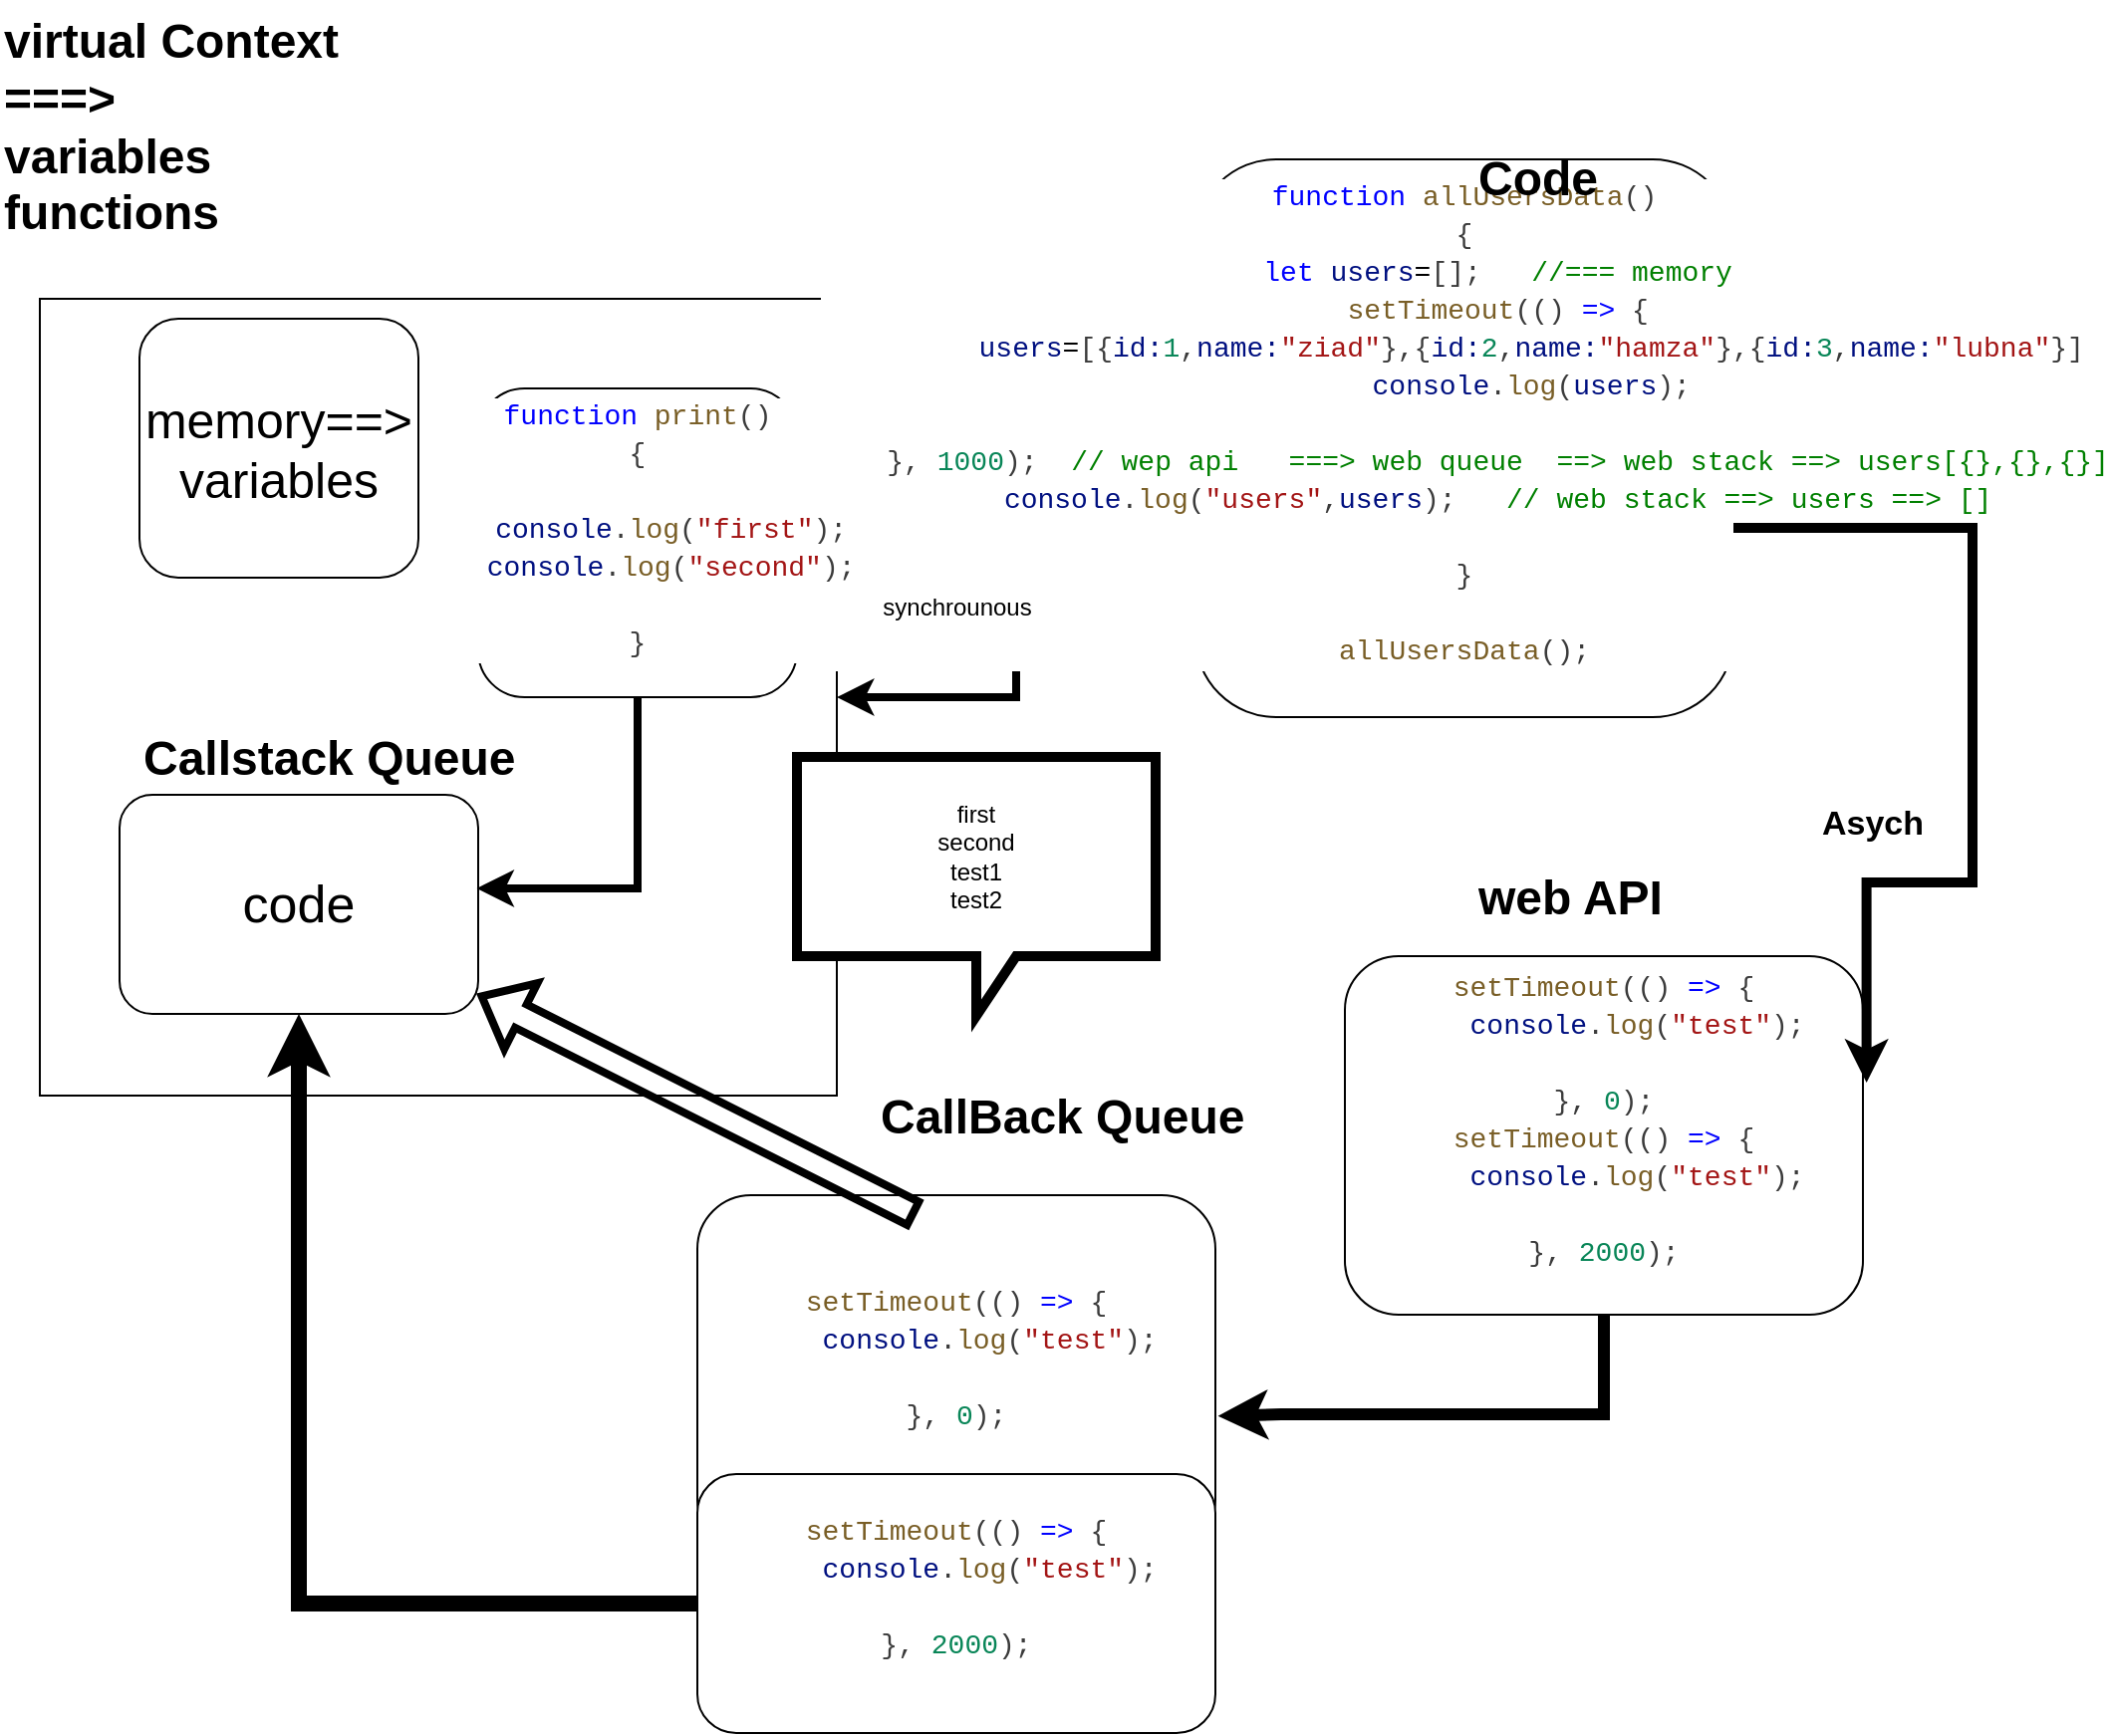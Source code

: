<mxfile version="26.2.5">
  <diagram name="Page-1" id="Mrzf-E5eBwfBXjPNNn38">
    <mxGraphModel dx="1044" dy="3835" grid="1" gridSize="10" guides="1" tooltips="1" connect="1" arrows="1" fold="1" page="1" pageScale="1" pageWidth="2339" pageHeight="3300" math="0" shadow="0">
      <root>
        <mxCell id="0" />
        <mxCell id="1" parent="0" />
        <mxCell id="CgwD0y47E_K2ddnWTR-N-1" value="" style="whiteSpace=wrap;html=1;aspect=fixed;" vertex="1" parent="1">
          <mxGeometry x="70" y="70" width="400" height="400" as="geometry" />
        </mxCell>
        <mxCell id="CgwD0y47E_K2ddnWTR-N-15" style="edgeStyle=orthogonalEdgeStyle;rounded=0;orthogonalLoop=1;jettySize=auto;html=1;strokeWidth=4;" edge="1" parent="1" source="CgwD0y47E_K2ddnWTR-N-2" target="CgwD0y47E_K2ddnWTR-N-1">
          <mxGeometry relative="1" as="geometry" />
        </mxCell>
        <mxCell id="CgwD0y47E_K2ddnWTR-N-2" value="&#xa;&lt;div style=&quot;color: #3b3b3b;background-color: #ffffff;font-family: Consolas, &#39;Courier New&#39;, monospace;font-weight: normal;font-size: 14px;line-height: 19px;white-space: pre;&quot;&gt;&lt;div&gt;&lt;span style=&quot;color: #0000ff;&quot;&gt;function&lt;/span&gt;&lt;span style=&quot;color: #3b3b3b;&quot;&gt; &lt;/span&gt;&lt;span style=&quot;color: #795e26;&quot;&gt;allUsersData&lt;/span&gt;&lt;span style=&quot;color: #3b3b3b;&quot;&gt;()&lt;/span&gt;&lt;/div&gt;&lt;div&gt;&lt;span style=&quot;color: #3b3b3b;&quot;&gt;{&lt;/span&gt;&lt;/div&gt;&lt;div&gt;&lt;span style=&quot;color: #3b3b3b;&quot;&gt;&amp;nbsp; &amp;nbsp; &lt;/span&gt;&lt;span style=&quot;color: #0000ff;&quot;&gt;let&lt;/span&gt;&lt;span style=&quot;color: #3b3b3b;&quot;&gt; &lt;/span&gt;&lt;span style=&quot;color: #001080;&quot;&gt;users&lt;/span&gt;&lt;span style=&quot;color: #000000;&quot;&gt;=&lt;/span&gt;&lt;span style=&quot;color: #3b3b3b;&quot;&gt;[]; &amp;nbsp; &lt;/span&gt;&lt;span style=&quot;color: #008000;&quot;&gt;//=== memory&lt;/span&gt;&lt;/div&gt;&lt;div&gt;&lt;span style=&quot;color: #3b3b3b;&quot;&gt;&amp;nbsp; &amp;nbsp; &lt;/span&gt;&lt;span style=&quot;color: #795e26;&quot;&gt;setTimeout&lt;/span&gt;&lt;span style=&quot;color: #3b3b3b;&quot;&gt;(() &lt;/span&gt;&lt;span style=&quot;color: #0000ff;&quot;&gt;=&amp;gt;&lt;/span&gt;&lt;span style=&quot;color: #3b3b3b;&quot;&gt; {&lt;/span&gt;&lt;/div&gt;&lt;div&gt;&lt;span style=&quot;color: #3b3b3b;&quot;&gt;&amp;nbsp; &amp;nbsp; &amp;nbsp; &amp;nbsp; &lt;/span&gt;&lt;span style=&quot;color: #001080;&quot;&gt;users&lt;/span&gt;&lt;span style=&quot;color: #000000;&quot;&gt;=&lt;/span&gt;&lt;span style=&quot;color: #3b3b3b;&quot;&gt;[{&lt;/span&gt;&lt;span style=&quot;color: #001080;&quot;&gt;id&lt;/span&gt;&lt;span style=&quot;color: #001080;&quot;&gt;:&lt;/span&gt;&lt;span style=&quot;color: #098658;&quot;&gt;1&lt;/span&gt;&lt;span style=&quot;color: #3b3b3b;&quot;&gt;,&lt;/span&gt;&lt;span style=&quot;color: #001080;&quot;&gt;name&lt;/span&gt;&lt;span style=&quot;color: #001080;&quot;&gt;:&lt;/span&gt;&lt;span style=&quot;color: #a31515;&quot;&gt;&quot;ziad&quot;&lt;/span&gt;&lt;span style=&quot;color: #3b3b3b;&quot;&gt;},{&lt;/span&gt;&lt;span style=&quot;color: #001080;&quot;&gt;id&lt;/span&gt;&lt;span style=&quot;color: #001080;&quot;&gt;:&lt;/span&gt;&lt;span style=&quot;color: #098658;&quot;&gt;2&lt;/span&gt;&lt;span style=&quot;color: #3b3b3b;&quot;&gt;,&lt;/span&gt;&lt;span style=&quot;color: #001080;&quot;&gt;name&lt;/span&gt;&lt;span style=&quot;color: #001080;&quot;&gt;:&lt;/span&gt;&lt;span style=&quot;color: #a31515;&quot;&gt;&quot;hamza&quot;&lt;/span&gt;&lt;span style=&quot;color: #3b3b3b;&quot;&gt;},{&lt;/span&gt;&lt;span style=&quot;color: #001080;&quot;&gt;id&lt;/span&gt;&lt;span style=&quot;color: #001080;&quot;&gt;:&lt;/span&gt;&lt;span style=&quot;color: #098658;&quot;&gt;3&lt;/span&gt;&lt;span style=&quot;color: #3b3b3b;&quot;&gt;,&lt;/span&gt;&lt;span style=&quot;color: #001080;&quot;&gt;name&lt;/span&gt;&lt;span style=&quot;color: #001080;&quot;&gt;:&lt;/span&gt;&lt;span style=&quot;color: #a31515;&quot;&gt;&quot;lubna&quot;&lt;/span&gt;&lt;span style=&quot;color: #3b3b3b;&quot;&gt;}]&lt;/span&gt;&lt;/div&gt;&lt;div&gt;&lt;span style=&quot;color: #3b3b3b;&quot;&gt;&amp;nbsp; &amp;nbsp; &amp;nbsp; &amp;nbsp; &lt;/span&gt;&lt;span style=&quot;color: #001080;&quot;&gt;console&lt;/span&gt;&lt;span style=&quot;color: #3b3b3b;&quot;&gt;.&lt;/span&gt;&lt;span style=&quot;color: #795e26;&quot;&gt;log&lt;/span&gt;&lt;span style=&quot;color: #3b3b3b;&quot;&gt;(&lt;/span&gt;&lt;span style=&quot;color: #001080;&quot;&gt;users&lt;/span&gt;&lt;span style=&quot;color: #3b3b3b;&quot;&gt;);&lt;/span&gt;&lt;/div&gt;&lt;div&gt;&lt;span style=&quot;color: #3b3b3b;&quot;&gt;&amp;nbsp; &amp;nbsp; &amp;nbsp; &amp;nbsp; &lt;/span&gt;&lt;/div&gt;&lt;div&gt;&lt;span style=&quot;color: #3b3b3b;&quot;&gt;&amp;nbsp; &amp;nbsp; }, &lt;/span&gt;&lt;span style=&quot;color: #098658;&quot;&gt;1000&lt;/span&gt;&lt;span style=&quot;color: #3b3b3b;&quot;&gt;); &amp;nbsp;&lt;/span&gt;&lt;span style=&quot;color: #008000;&quot;&gt;// wep api &amp;nbsp; ===&amp;gt; web queue &amp;nbsp;==&amp;gt; web stack ==&amp;gt; users[{},{},{}]&lt;/span&gt;&lt;/div&gt;&lt;div&gt;&lt;span style=&quot;color: #3b3b3b;&quot;&gt;&amp;nbsp; &amp;nbsp; &lt;/span&gt;&lt;span style=&quot;color: #001080;&quot;&gt;console&lt;/span&gt;&lt;span style=&quot;color: #3b3b3b;&quot;&gt;.&lt;/span&gt;&lt;span style=&quot;color: #795e26;&quot;&gt;log&lt;/span&gt;&lt;span style=&quot;color: #3b3b3b;&quot;&gt;(&lt;/span&gt;&lt;span style=&quot;color: #a31515;&quot;&gt;&quot;users&quot;&lt;/span&gt;&lt;span style=&quot;color: #3b3b3b;&quot;&gt;,&lt;/span&gt;&lt;span style=&quot;color: #001080;&quot;&gt;users&lt;/span&gt;&lt;span style=&quot;color: #3b3b3b;&quot;&gt;); &amp;nbsp; &lt;/span&gt;&lt;span style=&quot;color: #008000;&quot;&gt;// web stack ==&amp;gt; users ==&amp;gt; []&lt;/span&gt;&lt;/div&gt;&lt;div&gt;&lt;span style=&quot;color: #3b3b3b;&quot;&gt;&amp;nbsp; &amp;nbsp; &lt;/span&gt;&lt;/div&gt;&lt;div&gt;&lt;span style=&quot;color: #3b3b3b;&quot;&gt;}&lt;/span&gt;&lt;/div&gt;&lt;br&gt;&lt;div&gt;&lt;span style=&quot;color: #795e26;&quot;&gt;allUsersData&lt;/span&gt;&lt;span style=&quot;color: #3b3b3b;&quot;&gt;();&lt;/span&gt;&lt;/div&gt;&lt;/div&gt;&#xa;&#xa;" style="rounded=1;whiteSpace=wrap;html=1;" vertex="1" parent="1">
          <mxGeometry x="650" width="270" height="280" as="geometry" />
        </mxCell>
        <mxCell id="CgwD0y47E_K2ddnWTR-N-3" value="&lt;h1 style=&quot;margin-top: 0px;&quot;&gt;virtual Context&lt;br&gt;===&amp;gt;&lt;br&gt;variables&lt;br&gt;functions&lt;/h1&gt;" style="text;html=1;whiteSpace=wrap;overflow=hidden;rounded=0;" vertex="1" parent="1">
          <mxGeometry x="50" y="-80" width="530" height="140" as="geometry" />
        </mxCell>
        <mxCell id="CgwD0y47E_K2ddnWTR-N-4" value="&lt;h1 style=&quot;margin-top: 0px;&quot;&gt;Code&lt;/h1&gt;" style="text;html=1;whiteSpace=wrap;overflow=hidden;rounded=0;" vertex="1" parent="1">
          <mxGeometry x="790" y="-11" width="150" height="60" as="geometry" />
        </mxCell>
        <mxCell id="CgwD0y47E_K2ddnWTR-N-7" value="&lt;h1 style=&quot;margin-top: 0px;&quot;&gt;web API&lt;/h1&gt;" style="text;html=1;whiteSpace=wrap;overflow=hidden;rounded=0;" vertex="1" parent="1">
          <mxGeometry x="790" y="350" width="180" height="40" as="geometry" />
        </mxCell>
        <mxCell id="CgwD0y47E_K2ddnWTR-N-8" value="&#xa;&lt;div style=&quot;color: #3b3b3b;background-color: #ffffff;font-family: Consolas, &#39;Courier New&#39;, monospace;font-weight: normal;font-size: 14px;line-height: 19px;white-space: pre;&quot;&gt;&lt;div&gt;&lt;span style=&quot;color: #795e26;&quot;&gt;setTimeout&lt;/span&gt;&lt;span style=&quot;color: #3b3b3b;&quot;&gt;(() &lt;/span&gt;&lt;span style=&quot;color: #0000ff;&quot;&gt;=&amp;gt;&lt;/span&gt;&lt;span style=&quot;color: #3b3b3b;&quot;&gt; {&lt;/span&gt;&lt;/div&gt;&lt;div&gt;&lt;span style=&quot;color: #3b3b3b;&quot;&gt;&amp;nbsp; &amp;nbsp; &lt;/span&gt;&lt;span style=&quot;color: #001080;&quot;&gt;console&lt;/span&gt;&lt;span style=&quot;color: #3b3b3b;&quot;&gt;.&lt;/span&gt;&lt;span style=&quot;color: #795e26;&quot;&gt;log&lt;/span&gt;&lt;span style=&quot;color: #3b3b3b;&quot;&gt;(&lt;/span&gt;&lt;span style=&quot;color: #a31515;&quot;&gt;&quot;test&quot;&lt;/span&gt;&lt;span style=&quot;color: #3b3b3b;&quot;&gt;);&lt;/span&gt;&lt;/div&gt;&lt;div&gt;&lt;span style=&quot;color: #3b3b3b;&quot;&gt;&amp;nbsp; &amp;nbsp; &lt;/span&gt;&lt;/div&gt;&lt;div&gt;&lt;span style=&quot;color: #3b3b3b;&quot;&gt;}, &lt;/span&gt;&lt;span style=&quot;color: #098658;&quot;&gt;0&lt;/span&gt;&lt;span style=&quot;color: #3b3b3b;&quot;&gt;);&lt;/span&gt;&lt;/div&gt;&lt;div&gt;&lt;span style=&quot;color: #795e26;&quot;&gt;setTimeout&lt;/span&gt;&lt;span style=&quot;color: #3b3b3b;&quot;&gt;(() &lt;/span&gt;&lt;span style=&quot;color: #0000ff;&quot;&gt;=&amp;gt;&lt;/span&gt;&lt;span style=&quot;color: #3b3b3b;&quot;&gt; {&lt;/span&gt;&lt;/div&gt;&lt;div&gt;&lt;span style=&quot;color: #3b3b3b;&quot;&gt;&amp;nbsp; &amp;nbsp; &lt;/span&gt;&lt;span style=&quot;color: #001080;&quot;&gt;console&lt;/span&gt;&lt;span style=&quot;color: #3b3b3b;&quot;&gt;.&lt;/span&gt;&lt;span style=&quot;color: #795e26;&quot;&gt;log&lt;/span&gt;&lt;span style=&quot;color: #3b3b3b;&quot;&gt;(&lt;/span&gt;&lt;span style=&quot;color: #a31515;&quot;&gt;&quot;test&quot;&lt;/span&gt;&lt;span style=&quot;color: #3b3b3b;&quot;&gt;);&lt;/span&gt;&lt;/div&gt;&lt;div&gt;&lt;span style=&quot;color: #3b3b3b;&quot;&gt;&amp;nbsp; &amp;nbsp; &lt;/span&gt;&lt;/div&gt;&lt;div&gt;&lt;span style=&quot;color: #3b3b3b;&quot;&gt;}, &lt;/span&gt;&lt;span style=&quot;color: #098658;&quot;&gt;2000&lt;/span&gt;&lt;span style=&quot;color: #3b3b3b;&quot;&gt;);&lt;/span&gt;&lt;/div&gt;&lt;/div&gt;&#xa;&#xa;" style="rounded=1;whiteSpace=wrap;html=1;fontStyle=1" vertex="1" parent="1">
          <mxGeometry x="725" y="400" width="260" height="180" as="geometry" />
        </mxCell>
        <mxCell id="CgwD0y47E_K2ddnWTR-N-9" value="&#xa;&lt;div style=&quot;color: #3b3b3b;background-color: #ffffff;font-family: Consolas, &#39;Courier New&#39;, monospace;font-weight: normal;font-size: 14px;line-height: 19px;white-space: pre;&quot;&gt;&lt;div&gt;&lt;span style=&quot;color: #795e26;&quot;&gt;setTimeout&lt;/span&gt;&lt;span style=&quot;color: #3b3b3b;&quot;&gt;(() &lt;/span&gt;&lt;span style=&quot;color: #0000ff;&quot;&gt;=&amp;gt;&lt;/span&gt;&lt;span style=&quot;color: #3b3b3b;&quot;&gt; {&lt;/span&gt;&lt;/div&gt;&lt;div&gt;&lt;span style=&quot;color: #3b3b3b;&quot;&gt;&amp;nbsp; &amp;nbsp; &lt;/span&gt;&lt;span style=&quot;color: #001080;&quot;&gt;console&lt;/span&gt;&lt;span style=&quot;color: #3b3b3b;&quot;&gt;.&lt;/span&gt;&lt;span style=&quot;color: #795e26;&quot;&gt;log&lt;/span&gt;&lt;span style=&quot;color: #3b3b3b;&quot;&gt;(&lt;/span&gt;&lt;span style=&quot;color: #a31515;&quot;&gt;&quot;test&quot;&lt;/span&gt;&lt;span style=&quot;color: #3b3b3b;&quot;&gt;);&lt;/span&gt;&lt;/div&gt;&lt;div&gt;&lt;span style=&quot;color: #3b3b3b;&quot;&gt;&amp;nbsp; &amp;nbsp; &lt;/span&gt;&lt;/div&gt;&lt;div&gt;&lt;span style=&quot;color: #3b3b3b;&quot;&gt;}, &lt;/span&gt;&lt;span style=&quot;color: #098658;&quot;&gt;0&lt;/span&gt;&lt;span style=&quot;color: #3b3b3b;&quot;&gt;);&lt;/span&gt;&lt;/div&gt;&lt;/div&gt;&#xa;&#xa;" style="rounded=1;whiteSpace=wrap;html=1;" vertex="1" parent="1">
          <mxGeometry x="400" y="520" width="260" height="180" as="geometry" />
        </mxCell>
        <mxCell id="CgwD0y47E_K2ddnWTR-N-11" value="&lt;h1 style=&quot;margin-top: 0px;&quot;&gt;CallBack Queue&lt;/h1&gt;" style="text;html=1;whiteSpace=wrap;overflow=hidden;rounded=0;" vertex="1" parent="1">
          <mxGeometry x="490" y="460" width="220" height="50" as="geometry" />
        </mxCell>
        <mxCell id="CgwD0y47E_K2ddnWTR-N-12" value="&lt;h1 style=&quot;margin-top: 0px;&quot;&gt;Callstack Queue&lt;/h1&gt;" style="text;html=1;whiteSpace=wrap;overflow=hidden;rounded=0;" vertex="1" parent="1">
          <mxGeometry x="120" y="280" width="220" height="50" as="geometry" />
        </mxCell>
        <mxCell id="CgwD0y47E_K2ddnWTR-N-13" value="&lt;font style=&quot;font-size: 25px;&quot;&gt;memory==&amp;gt;&lt;br&gt;variables&lt;/font&gt;" style="rounded=1;whiteSpace=wrap;html=1;" vertex="1" parent="1">
          <mxGeometry x="120" y="80" width="140" height="130" as="geometry" />
        </mxCell>
        <mxCell id="CgwD0y47E_K2ddnWTR-N-14" value="&lt;font style=&quot;font-size: 26px;&quot;&gt;code&lt;/font&gt;" style="rounded=1;whiteSpace=wrap;html=1;" vertex="1" parent="1">
          <mxGeometry x="110" y="319" width="180" height="110" as="geometry" />
        </mxCell>
        <mxCell id="CgwD0y47E_K2ddnWTR-N-17" value="synchrounous" style="text;html=1;align=center;verticalAlign=middle;whiteSpace=wrap;rounded=0;strokeWidth=6;" vertex="1" parent="1">
          <mxGeometry x="472.5" y="210" width="115" height="30" as="geometry" />
        </mxCell>
        <mxCell id="CgwD0y47E_K2ddnWTR-N-28" style="edgeStyle=orthogonalEdgeStyle;rounded=0;orthogonalLoop=1;jettySize=auto;html=1;entryX=0.996;entryY=0.427;entryDx=0;entryDy=0;entryPerimeter=0;strokeWidth=4;" edge="1" parent="1" source="CgwD0y47E_K2ddnWTR-N-18" target="CgwD0y47E_K2ddnWTR-N-14">
          <mxGeometry relative="1" as="geometry" />
        </mxCell>
        <mxCell id="CgwD0y47E_K2ddnWTR-N-18" value="&#xa;&lt;div style=&quot;color: #3b3b3b;background-color: #ffffff;font-family: Consolas, &#39;Courier New&#39;, monospace;font-weight: normal;font-size: 14px;line-height: 19px;white-space: pre;&quot;&gt;&lt;div&gt;&lt;span style=&quot;color: #0000ff;&quot;&gt;function&lt;/span&gt;&lt;span style=&quot;color: #3b3b3b;&quot;&gt; &lt;/span&gt;&lt;span style=&quot;color: #795e26;&quot;&gt;print&lt;/span&gt;&lt;span style=&quot;color: #3b3b3b;&quot;&gt;()&lt;/span&gt;&lt;/div&gt;&lt;div&gt;&lt;span style=&quot;color: #3b3b3b;&quot;&gt;{&lt;/span&gt;&lt;/div&gt;&lt;br&gt;&lt;div&gt;&lt;span style=&quot;color: #3b3b3b;&quot;&gt;&amp;nbsp; &amp;nbsp; &lt;/span&gt;&lt;span style=&quot;color: #001080;&quot;&gt;console&lt;/span&gt;&lt;span style=&quot;color: #3b3b3b;&quot;&gt;.&lt;/span&gt;&lt;span style=&quot;color: #795e26;&quot;&gt;log&lt;/span&gt;&lt;span style=&quot;color: #3b3b3b;&quot;&gt;(&lt;/span&gt;&lt;span style=&quot;color: #a31515;&quot;&gt;&quot;first&quot;&lt;/span&gt;&lt;span style=&quot;color: #3b3b3b;&quot;&gt;);&lt;/span&gt;&lt;/div&gt;&lt;div&gt;&lt;span style=&quot;color: #3b3b3b;&quot;&gt;&amp;nbsp; &amp;nbsp; &lt;/span&gt;&lt;span style=&quot;color: #001080;&quot;&gt;console&lt;/span&gt;&lt;span style=&quot;color: #3b3b3b;&quot;&gt;.&lt;/span&gt;&lt;span style=&quot;color: #795e26;&quot;&gt;log&lt;/span&gt;&lt;span style=&quot;color: #3b3b3b;&quot;&gt;(&lt;/span&gt;&lt;span style=&quot;color: #a31515;&quot;&gt;&quot;second&quot;&lt;/span&gt;&lt;span style=&quot;color: #3b3b3b;&quot;&gt;);&lt;/span&gt;&lt;/div&gt;&lt;div&gt;&lt;span style=&quot;color: #3b3b3b;&quot;&gt;&amp;nbsp; &amp;nbsp; &lt;/span&gt;&lt;/div&gt;&lt;div&gt;&lt;span style=&quot;color: #3b3b3b;&quot;&gt;}&lt;/span&gt;&lt;/div&gt;&lt;/div&gt;&#xa;&#xa;" style="rounded=1;whiteSpace=wrap;html=1;" vertex="1" parent="1">
          <mxGeometry x="290" y="115" width="160" height="155" as="geometry" />
        </mxCell>
        <mxCell id="CgwD0y47E_K2ddnWTR-N-20" value="" style="shape=flexArrow;endArrow=classic;html=1;rounded=0;strokeWidth=4;" edge="1" parent="1" target="CgwD0y47E_K2ddnWTR-N-14">
          <mxGeometry width="50" height="50" relative="1" as="geometry">
            <mxPoint x="510" y="530" as="sourcePoint" />
            <mxPoint x="560" y="480" as="targetPoint" />
          </mxGeometry>
        </mxCell>
        <mxCell id="CgwD0y47E_K2ddnWTR-N-24" style="edgeStyle=orthogonalEdgeStyle;rounded=0;orthogonalLoop=1;jettySize=auto;html=1;strokeWidth=8;" edge="1" parent="1" source="CgwD0y47E_K2ddnWTR-N-22" target="CgwD0y47E_K2ddnWTR-N-14">
          <mxGeometry relative="1" as="geometry" />
        </mxCell>
        <mxCell id="CgwD0y47E_K2ddnWTR-N-22" value="&#xa;&lt;div style=&quot;color: #3b3b3b;background-color: #ffffff;font-family: Consolas, &#39;Courier New&#39;, monospace;font-weight: normal;font-size: 14px;line-height: 19px;white-space: pre;&quot;&gt;&lt;div&gt;&lt;span style=&quot;color: #795e26;&quot;&gt;setTimeout&lt;/span&gt;&lt;span style=&quot;color: #3b3b3b;&quot;&gt;(() &lt;/span&gt;&lt;span style=&quot;color: #0000ff;&quot;&gt;=&amp;gt;&lt;/span&gt;&lt;span style=&quot;color: #3b3b3b;&quot;&gt; {&lt;/span&gt;&lt;/div&gt;&lt;div&gt;&lt;span style=&quot;color: #3b3b3b;&quot;&gt;&amp;nbsp; &amp;nbsp; &lt;/span&gt;&lt;span style=&quot;color: #001080;&quot;&gt;console&lt;/span&gt;&lt;span style=&quot;color: #3b3b3b;&quot;&gt;.&lt;/span&gt;&lt;span style=&quot;color: #795e26;&quot;&gt;log&lt;/span&gt;&lt;span style=&quot;color: #3b3b3b;&quot;&gt;(&lt;/span&gt;&lt;span style=&quot;color: #a31515;&quot;&gt;&quot;test&quot;&lt;/span&gt;&lt;span style=&quot;color: #3b3b3b;&quot;&gt;);&lt;/span&gt;&lt;/div&gt;&lt;div&gt;&lt;span style=&quot;color: #3b3b3b;&quot;&gt;&amp;nbsp; &amp;nbsp; &lt;/span&gt;&lt;/div&gt;&lt;div&gt;&lt;span style=&quot;color: #3b3b3b;&quot;&gt;}, &lt;/span&gt;&lt;span style=&quot;color: #098658;&quot;&gt;2000&lt;/span&gt;&lt;span style=&quot;color: #3b3b3b;&quot;&gt;);&lt;/span&gt;&lt;/div&gt;&lt;/div&gt;&#xa;&#xa;" style="rounded=1;whiteSpace=wrap;html=1;" vertex="1" parent="1">
          <mxGeometry x="400" y="660" width="260" height="130" as="geometry" />
        </mxCell>
        <mxCell id="CgwD0y47E_K2ddnWTR-N-25" value="first&lt;br&gt;second&lt;br&gt;test1&lt;br&gt;test2" style="shape=callout;whiteSpace=wrap;html=1;perimeter=calloutPerimeter;strokeWidth=5;" vertex="1" parent="1">
          <mxGeometry x="450" y="300" width="180" height="130" as="geometry" />
        </mxCell>
        <mxCell id="CgwD0y47E_K2ddnWTR-N-29" style="edgeStyle=orthogonalEdgeStyle;rounded=0;orthogonalLoop=1;jettySize=auto;html=1;entryX=1.005;entryY=0.616;entryDx=0;entryDy=0;entryPerimeter=0;strokeWidth=6;" edge="1" parent="1" source="CgwD0y47E_K2ddnWTR-N-8" target="CgwD0y47E_K2ddnWTR-N-9">
          <mxGeometry relative="1" as="geometry">
            <Array as="points">
              <mxPoint x="855" y="630" />
              <mxPoint x="693" y="630" />
            </Array>
          </mxGeometry>
        </mxCell>
        <mxCell id="CgwD0y47E_K2ddnWTR-N-30" style="edgeStyle=orthogonalEdgeStyle;rounded=0;orthogonalLoop=1;jettySize=auto;html=1;entryX=1.007;entryY=0.353;entryDx=0;entryDy=0;entryPerimeter=0;strokeWidth=5;" edge="1" parent="1" source="CgwD0y47E_K2ddnWTR-N-2" target="CgwD0y47E_K2ddnWTR-N-8">
          <mxGeometry relative="1" as="geometry">
            <Array as="points">
              <mxPoint x="1040" y="185" />
              <mxPoint x="1040" y="363" />
              <mxPoint x="987" y="363" />
            </Array>
          </mxGeometry>
        </mxCell>
        <mxCell id="CgwD0y47E_K2ddnWTR-N-31" value="&lt;b&gt;&lt;font style=&quot;font-size: 17px;&quot;&gt;Asych&lt;/font&gt;&lt;/b&gt;" style="text;html=1;align=center;verticalAlign=middle;whiteSpace=wrap;rounded=0;" vertex="1" parent="1">
          <mxGeometry x="960" y="319" width="60" height="30" as="geometry" />
        </mxCell>
      </root>
    </mxGraphModel>
  </diagram>
</mxfile>
